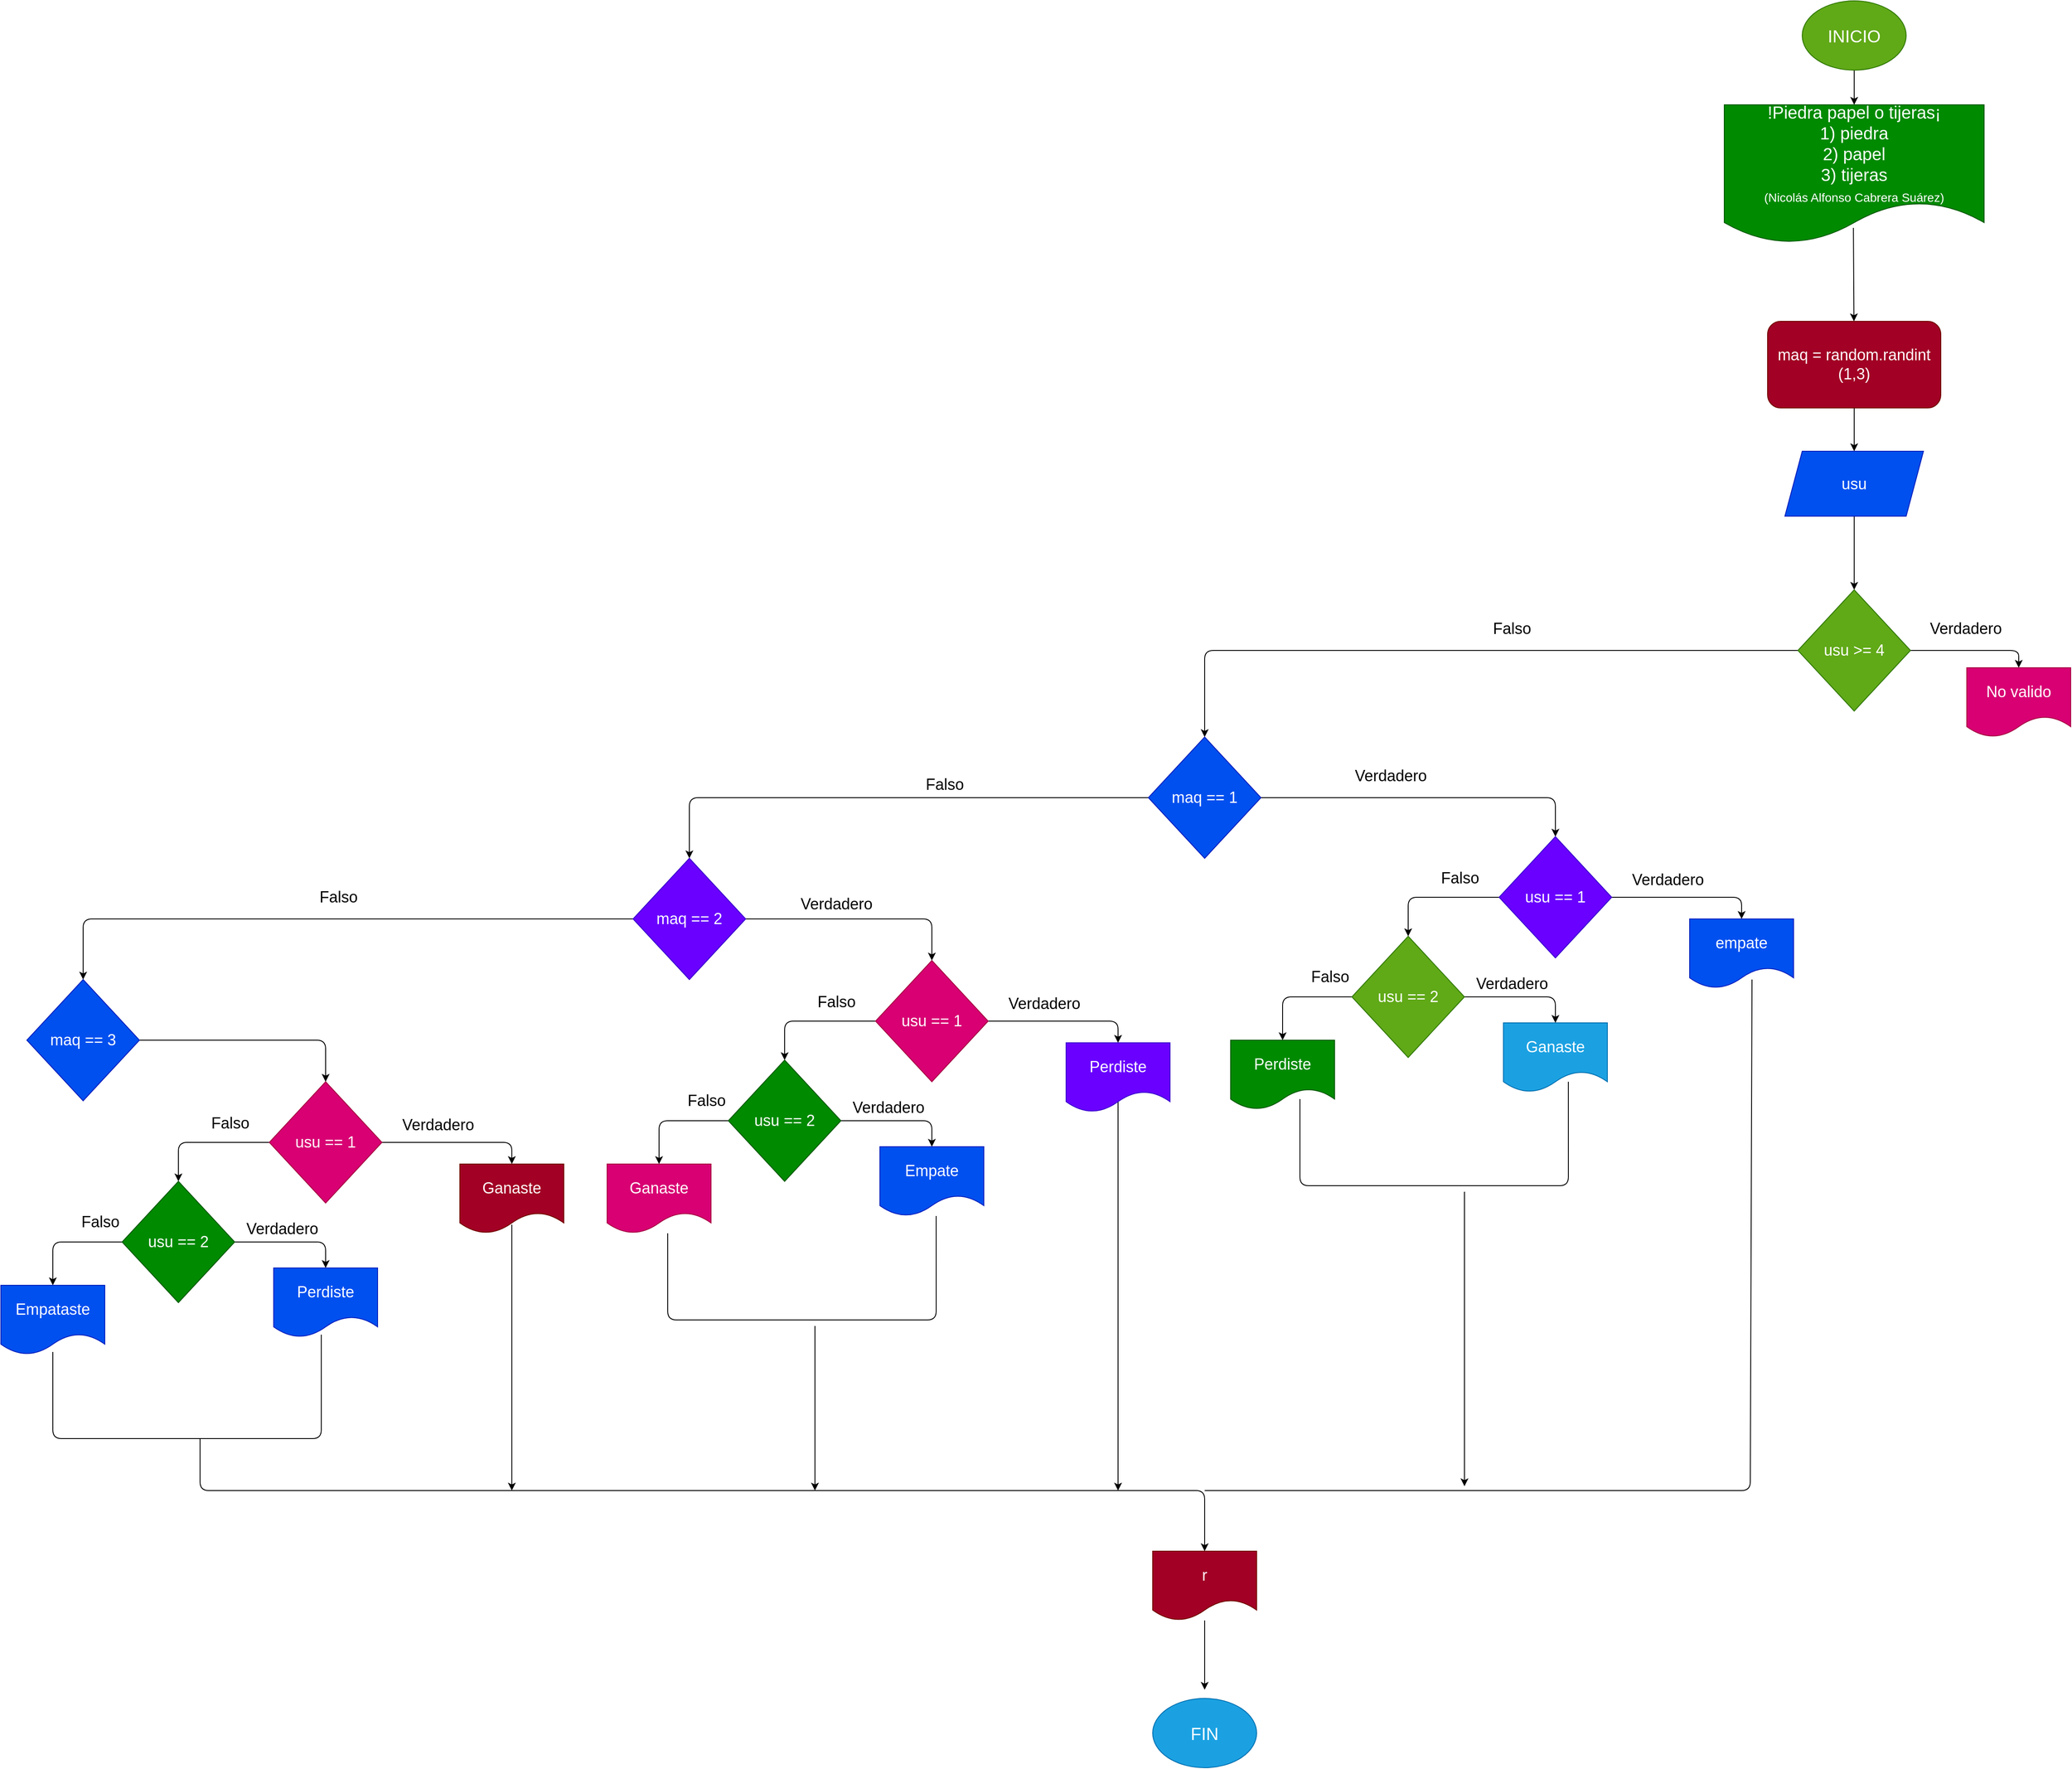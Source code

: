<mxfile>
    <diagram id="aIsZIszX3Dg7gbra_vJY" name="Página-1">
        <mxGraphModel dx="3253" dy="475" grid="1" gridSize="10" guides="1" tooltips="1" connect="1" arrows="1" fold="1" page="1" pageScale="1" pageWidth="827" pageHeight="1169" math="0" shadow="0">
            <root>
                <mxCell id="0"/>
                <mxCell id="1" parent="0"/>
                <mxCell id="21" style="edgeStyle=none;html=1;fontSize=18;" parent="1" source="2" target="3" edge="1">
                    <mxGeometry relative="1" as="geometry"/>
                </mxCell>
                <mxCell id="2" value="&lt;font style=&quot;font-size: 20px;&quot;&gt;INICIO&lt;/font&gt;" style="ellipse;whiteSpace=wrap;html=1;fillColor=#60a917;fontColor=#ffffff;strokeColor=#2D7600;" parent="1" vertex="1">
                    <mxGeometry x="270" y="60" width="120" height="80" as="geometry"/>
                </mxCell>
                <mxCell id="22" style="edgeStyle=none;html=1;fontSize=18;exitX=0.497;exitY=0.888;exitDx=0;exitDy=0;exitPerimeter=0;" parent="1" source="3" target="4" edge="1">
                    <mxGeometry relative="1" as="geometry"/>
                </mxCell>
                <mxCell id="3" value="!Piedra papel o tijeras¡&lt;br&gt;1) piedra&lt;br&gt;2) papel&lt;br&gt;3) tijeras&lt;br&gt;&lt;div style=&quot;&quot;&gt;&lt;span style=&quot;font-size: 14px; background-color: initial;&quot;&gt;(Nicolás Alfonso Cabrera Suárez)&lt;/span&gt;&lt;/div&gt;" style="shape=document;whiteSpace=wrap;html=1;boundedLbl=1;fontSize=20;align=center;fillColor=#008a00;fontColor=#ffffff;strokeColor=#005700;" parent="1" vertex="1">
                    <mxGeometry x="180" y="180" width="300" height="160" as="geometry"/>
                </mxCell>
                <mxCell id="23" style="edgeStyle=none;html=1;fontSize=18;" parent="1" source="4" target="6" edge="1">
                    <mxGeometry relative="1" as="geometry"/>
                </mxCell>
                <mxCell id="4" value="&lt;font style=&quot;font-size: 18px;&quot;&gt;maq = random.randint (1,3)&lt;/font&gt;" style="rounded=1;whiteSpace=wrap;html=1;fontSize=14;fillColor=#a20025;fontColor=#ffffff;strokeColor=#6F0000;" parent="1" vertex="1">
                    <mxGeometry x="230" y="430" width="200" height="100" as="geometry"/>
                </mxCell>
                <mxCell id="55" style="edgeStyle=none;html=1;fontSize=18;" parent="1" source="6" target="53" edge="1">
                    <mxGeometry relative="1" as="geometry"/>
                </mxCell>
                <mxCell id="6" value="usu" style="shape=parallelogram;perimeter=parallelogramPerimeter;whiteSpace=wrap;html=1;fixedSize=1;fontSize=18;fillColor=#0050ef;fontColor=#ffffff;strokeColor=#001DBC;" parent="1" vertex="1">
                    <mxGeometry x="250" y="580" width="160" height="75" as="geometry"/>
                </mxCell>
                <mxCell id="12" style="edgeStyle=none;html=1;exitX=1;exitY=0.5;exitDx=0;exitDy=0;entryX=0.5;entryY=0;entryDx=0;entryDy=0;fontSize=18;" parent="1" source="7" target="9" edge="1">
                    <mxGeometry relative="1" as="geometry">
                        <Array as="points">
                            <mxPoint x="-15" y="980"/>
                        </Array>
                    </mxGeometry>
                </mxCell>
                <mxCell id="75" style="edgeStyle=none;html=1;entryX=0.5;entryY=0;entryDx=0;entryDy=0;fontSize=18;" parent="1" source="7" target="48" edge="1">
                    <mxGeometry relative="1" as="geometry">
                        <Array as="points">
                            <mxPoint x="-1015" y="980"/>
                        </Array>
                    </mxGeometry>
                </mxCell>
                <mxCell id="7" value="maq == 1" style="rhombus;whiteSpace=wrap;html=1;fontSize=18;fillColor=#0050ef;fontColor=#ffffff;strokeColor=#001DBC;" parent="1" vertex="1">
                    <mxGeometry x="-485" y="910" width="130" height="140" as="geometry"/>
                </mxCell>
                <mxCell id="16" style="edgeStyle=none;html=1;entryX=0.5;entryY=0;entryDx=0;entryDy=0;fontSize=18;" parent="1" source="9" target="15" edge="1">
                    <mxGeometry relative="1" as="geometry">
                        <Array as="points">
                            <mxPoint x="-185" y="1095"/>
                        </Array>
                    </mxGeometry>
                </mxCell>
                <mxCell id="31" style="edgeStyle=none;html=1;entryX=0.5;entryY=0;entryDx=0;entryDy=0;fontSize=18;" parent="1" source="9" target="11" edge="1">
                    <mxGeometry relative="1" as="geometry">
                        <Array as="points">
                            <mxPoint x="200" y="1095"/>
                        </Array>
                    </mxGeometry>
                </mxCell>
                <mxCell id="9" value="usu == 1" style="rhombus;whiteSpace=wrap;html=1;fontSize=18;fillColor=#6a00ff;fontColor=#ffffff;strokeColor=#3700CC;" parent="1" vertex="1">
                    <mxGeometry x="-80" y="1025" width="130" height="140" as="geometry"/>
                </mxCell>
                <mxCell id="11" value="empate" style="shape=document;whiteSpace=wrap;html=1;boundedLbl=1;fontSize=18;fillColor=#0050ef;fontColor=#ffffff;strokeColor=#001DBC;" parent="1" vertex="1">
                    <mxGeometry x="140" y="1120" width="120" height="80" as="geometry"/>
                </mxCell>
                <mxCell id="20" style="edgeStyle=none;html=1;entryX=0.5;entryY=0;entryDx=0;entryDy=0;fontSize=18;" parent="1" source="15" target="19" edge="1">
                    <mxGeometry relative="1" as="geometry">
                        <Array as="points">
                            <mxPoint x="-330" y="1210"/>
                        </Array>
                    </mxGeometry>
                </mxCell>
                <mxCell id="30" style="edgeStyle=none;html=1;entryX=0.5;entryY=0;entryDx=0;entryDy=0;fontSize=18;" parent="1" source="15" target="17" edge="1">
                    <mxGeometry relative="1" as="geometry">
                        <Array as="points">
                            <mxPoint x="-15" y="1210"/>
                        </Array>
                    </mxGeometry>
                </mxCell>
                <mxCell id="15" value="usu == 2" style="rhombus;whiteSpace=wrap;html=1;fontSize=18;fillColor=#60a917;fontColor=#ffffff;strokeColor=#2D7600;" parent="1" vertex="1">
                    <mxGeometry x="-250" y="1140" width="130" height="140" as="geometry"/>
                </mxCell>
                <mxCell id="17" value="Ganaste" style="shape=document;whiteSpace=wrap;html=1;boundedLbl=1;fontSize=18;fillColor=#1ba1e2;fontColor=#ffffff;strokeColor=#006EAF;" parent="1" vertex="1">
                    <mxGeometry x="-75" y="1240" width="120" height="80" as="geometry"/>
                </mxCell>
                <mxCell id="19" value="Perdiste" style="shape=document;whiteSpace=wrap;html=1;boundedLbl=1;fontSize=18;fillColor=#008a00;fontColor=#ffffff;strokeColor=#005700;" parent="1" vertex="1">
                    <mxGeometry x="-390" y="1260" width="120" height="80" as="geometry"/>
                </mxCell>
                <mxCell id="25" value="Verdadero" style="text;html=1;strokeColor=none;fillColor=none;align=center;verticalAlign=middle;whiteSpace=wrap;rounded=0;fontSize=18;" parent="1" vertex="1">
                    <mxGeometry x="-250" y="940" width="90" height="30" as="geometry"/>
                </mxCell>
                <mxCell id="26" value="Verdadero" style="text;html=1;strokeColor=none;fillColor=none;align=center;verticalAlign=middle;whiteSpace=wrap;rounded=0;fontSize=18;" parent="1" vertex="1">
                    <mxGeometry x="70" y="1060" width="90" height="30" as="geometry"/>
                </mxCell>
                <mxCell id="27" value="Falso" style="text;html=1;strokeColor=none;fillColor=none;align=center;verticalAlign=middle;whiteSpace=wrap;rounded=0;fontSize=18;" parent="1" vertex="1">
                    <mxGeometry x="-170" y="1058" width="90" height="30" as="geometry"/>
                </mxCell>
                <mxCell id="28" value="Verdadero" style="text;html=1;strokeColor=none;fillColor=none;align=center;verticalAlign=middle;whiteSpace=wrap;rounded=0;fontSize=18;" parent="1" vertex="1">
                    <mxGeometry x="-110" y="1180" width="90" height="30" as="geometry"/>
                </mxCell>
                <mxCell id="29" value="Falso" style="text;html=1;strokeColor=none;fillColor=none;align=center;verticalAlign=middle;whiteSpace=wrap;rounded=0;fontSize=18;" parent="1" vertex="1">
                    <mxGeometry x="-320" y="1172" width="90" height="30" as="geometry"/>
                </mxCell>
                <mxCell id="35" style="edgeStyle=none;html=1;entryX=0.5;entryY=0;entryDx=0;entryDy=0;fontSize=18;" parent="1" source="37" target="41" edge="1">
                    <mxGeometry relative="1" as="geometry">
                        <Array as="points">
                            <mxPoint x="-905" y="1238"/>
                        </Array>
                    </mxGeometry>
                </mxCell>
                <mxCell id="36" style="edgeStyle=none;html=1;entryX=0.5;entryY=0;entryDx=0;entryDy=0;fontSize=18;" parent="1" source="37" target="38" edge="1">
                    <mxGeometry relative="1" as="geometry">
                        <Array as="points">
                            <mxPoint x="-520" y="1238"/>
                        </Array>
                    </mxGeometry>
                </mxCell>
                <mxCell id="37" value="usu == 1" style="rhombus;whiteSpace=wrap;html=1;fontSize=18;fillColor=#d80073;fontColor=#ffffff;strokeColor=#A50040;" parent="1" vertex="1">
                    <mxGeometry x="-800" y="1168" width="130" height="140" as="geometry"/>
                </mxCell>
                <mxCell id="108" style="edgeStyle=none;html=1;fontSize=18;" parent="1" edge="1">
                    <mxGeometry relative="1" as="geometry">
                        <mxPoint x="-520" y="1780" as="targetPoint"/>
                        <mxPoint x="-520" y="1327" as="sourcePoint"/>
                    </mxGeometry>
                </mxCell>
                <mxCell id="38" value="Perdiste" style="shape=document;whiteSpace=wrap;html=1;boundedLbl=1;fontSize=18;fillColor=#6a00ff;fontColor=#ffffff;strokeColor=#3700CC;" parent="1" vertex="1">
                    <mxGeometry x="-580" y="1263" width="120" height="80" as="geometry"/>
                </mxCell>
                <mxCell id="39" style="edgeStyle=none;html=1;entryX=0.5;entryY=0;entryDx=0;entryDy=0;fontSize=18;" parent="1" source="41" target="43" edge="1">
                    <mxGeometry relative="1" as="geometry">
                        <Array as="points">
                            <mxPoint x="-1050" y="1353"/>
                        </Array>
                    </mxGeometry>
                </mxCell>
                <mxCell id="40" style="edgeStyle=none;html=1;entryX=0.5;entryY=0;entryDx=0;entryDy=0;fontSize=18;" parent="1" source="41" target="42" edge="1">
                    <mxGeometry relative="1" as="geometry">
                        <Array as="points">
                            <mxPoint x="-735" y="1353"/>
                        </Array>
                    </mxGeometry>
                </mxCell>
                <mxCell id="41" value="usu == 2" style="rhombus;whiteSpace=wrap;html=1;fontSize=18;fillColor=#008a00;fontColor=#ffffff;strokeColor=#005700;" parent="1" vertex="1">
                    <mxGeometry x="-970" y="1283" width="130" height="140" as="geometry"/>
                </mxCell>
                <mxCell id="42" value="Empate" style="shape=document;whiteSpace=wrap;html=1;boundedLbl=1;fontSize=18;fillColor=#0050ef;fontColor=#ffffff;strokeColor=#001DBC;" parent="1" vertex="1">
                    <mxGeometry x="-795" y="1383" width="120" height="80" as="geometry"/>
                </mxCell>
                <mxCell id="43" value="Ganaste" style="shape=document;whiteSpace=wrap;html=1;boundedLbl=1;fontSize=18;fillColor=#d80073;fontColor=#ffffff;strokeColor=#A50040;" parent="1" vertex="1">
                    <mxGeometry x="-1110" y="1403" width="120" height="80" as="geometry"/>
                </mxCell>
                <mxCell id="44" value="Verdadero" style="text;html=1;strokeColor=none;fillColor=none;align=center;verticalAlign=middle;whiteSpace=wrap;rounded=0;fontSize=18;" parent="1" vertex="1">
                    <mxGeometry x="-650" y="1203" width="90" height="30" as="geometry"/>
                </mxCell>
                <mxCell id="45" value="Falso" style="text;html=1;strokeColor=none;fillColor=none;align=center;verticalAlign=middle;whiteSpace=wrap;rounded=0;fontSize=18;" parent="1" vertex="1">
                    <mxGeometry x="-890" y="1201" width="90" height="30" as="geometry"/>
                </mxCell>
                <mxCell id="46" value="Verdadero" style="text;html=1;strokeColor=none;fillColor=none;align=center;verticalAlign=middle;whiteSpace=wrap;rounded=0;fontSize=18;" parent="1" vertex="1">
                    <mxGeometry x="-830" y="1323" width="90" height="30" as="geometry"/>
                </mxCell>
                <mxCell id="47" value="Falso" style="text;html=1;strokeColor=none;fillColor=none;align=center;verticalAlign=middle;whiteSpace=wrap;rounded=0;fontSize=18;" parent="1" vertex="1">
                    <mxGeometry x="-1040" y="1315" width="90" height="30" as="geometry"/>
                </mxCell>
                <mxCell id="51" style="edgeStyle=none;html=1;entryX=0.5;entryY=0;entryDx=0;entryDy=0;fontSize=18;" parent="1" source="48" target="37" edge="1">
                    <mxGeometry relative="1" as="geometry">
                        <Array as="points">
                            <mxPoint x="-735" y="1120"/>
                        </Array>
                    </mxGeometry>
                </mxCell>
                <mxCell id="93" style="edgeStyle=none;html=1;entryX=0.5;entryY=0;entryDx=0;entryDy=0;fontSize=18;" parent="1" source="48" target="74" edge="1">
                    <mxGeometry relative="1" as="geometry">
                        <Array as="points">
                            <mxPoint x="-1715" y="1120"/>
                        </Array>
                    </mxGeometry>
                </mxCell>
                <mxCell id="48" value="maq == 2" style="rhombus;whiteSpace=wrap;html=1;fontSize=18;fillColor=#6a00ff;fontColor=#ffffff;strokeColor=#3700CC;" parent="1" vertex="1">
                    <mxGeometry x="-1080" y="1050" width="130" height="140" as="geometry"/>
                </mxCell>
                <mxCell id="57" style="edgeStyle=none;html=1;entryX=0.5;entryY=0;entryDx=0;entryDy=0;fontSize=18;" parent="1" source="53" target="56" edge="1">
                    <mxGeometry relative="1" as="geometry">
                        <Array as="points">
                            <mxPoint x="520" y="810"/>
                        </Array>
                    </mxGeometry>
                </mxCell>
                <mxCell id="116" style="edgeStyle=none;html=1;entryX=0.5;entryY=0;entryDx=0;entryDy=0;" parent="1" source="53" target="7" edge="1">
                    <mxGeometry relative="1" as="geometry">
                        <Array as="points">
                            <mxPoint x="-420" y="810"/>
                        </Array>
                    </mxGeometry>
                </mxCell>
                <mxCell id="53" value="usu &amp;gt;= 4" style="rhombus;whiteSpace=wrap;html=1;fontSize=18;fillColor=#60a917;fontColor=#ffffff;strokeColor=#2D7600;" parent="1" vertex="1">
                    <mxGeometry x="265" y="740" width="130" height="140" as="geometry"/>
                </mxCell>
                <mxCell id="56" value="No valido" style="shape=document;whiteSpace=wrap;html=1;boundedLbl=1;fontSize=18;fillColor=#d80073;fontColor=#ffffff;strokeColor=#A50040;" parent="1" vertex="1">
                    <mxGeometry x="460" y="830" width="120" height="80" as="geometry"/>
                </mxCell>
                <mxCell id="58" value="Verdadero" style="text;html=1;strokeColor=none;fillColor=none;align=center;verticalAlign=middle;whiteSpace=wrap;rounded=0;fontSize=18;" parent="1" vertex="1">
                    <mxGeometry x="414" y="770" width="90" height="30" as="geometry"/>
                </mxCell>
                <mxCell id="59" value="Falso" style="text;html=1;strokeColor=none;fillColor=none;align=center;verticalAlign=middle;whiteSpace=wrap;rounded=0;fontSize=18;" parent="1" vertex="1">
                    <mxGeometry x="-110" y="770" width="90" height="30" as="geometry"/>
                </mxCell>
                <mxCell id="60" style="edgeStyle=none;html=1;entryX=0.5;entryY=0;entryDx=0;entryDy=0;fontSize=18;" parent="1" source="62" target="66" edge="1">
                    <mxGeometry relative="1" as="geometry">
                        <Array as="points">
                            <mxPoint x="-1605" y="1378"/>
                        </Array>
                    </mxGeometry>
                </mxCell>
                <mxCell id="61" style="edgeStyle=none;html=1;entryX=0.5;entryY=0;entryDx=0;entryDy=0;fontSize=18;" parent="1" source="62" target="63" edge="1">
                    <mxGeometry relative="1" as="geometry">
                        <Array as="points">
                            <mxPoint x="-1220" y="1378"/>
                        </Array>
                    </mxGeometry>
                </mxCell>
                <mxCell id="62" value="usu == 1" style="rhombus;whiteSpace=wrap;html=1;fontSize=18;fillColor=#d80073;fontColor=#ffffff;strokeColor=#A50040;" parent="1" vertex="1">
                    <mxGeometry x="-1500" y="1308" width="130" height="140" as="geometry"/>
                </mxCell>
                <mxCell id="105" style="edgeStyle=none;html=1;fontSize=18;" parent="1" edge="1">
                    <mxGeometry relative="1" as="geometry">
                        <mxPoint x="-1220" y="1780" as="targetPoint"/>
                        <mxPoint x="-1220" y="1473" as="sourcePoint"/>
                    </mxGeometry>
                </mxCell>
                <mxCell id="63" value="Ganaste" style="shape=document;whiteSpace=wrap;html=1;boundedLbl=1;fontSize=18;fillColor=#a20025;fontColor=#ffffff;strokeColor=#6F0000;" parent="1" vertex="1">
                    <mxGeometry x="-1280" y="1403" width="120" height="80" as="geometry"/>
                </mxCell>
                <mxCell id="64" style="edgeStyle=none;html=1;entryX=0.5;entryY=0;entryDx=0;entryDy=0;fontSize=18;" parent="1" source="66" target="68" edge="1">
                    <mxGeometry relative="1" as="geometry">
                        <Array as="points">
                            <mxPoint x="-1750" y="1493"/>
                        </Array>
                    </mxGeometry>
                </mxCell>
                <mxCell id="65" style="edgeStyle=none;html=1;entryX=0.5;entryY=0;entryDx=0;entryDy=0;fontSize=18;" parent="1" source="66" target="67" edge="1">
                    <mxGeometry relative="1" as="geometry">
                        <Array as="points">
                            <mxPoint x="-1435" y="1493"/>
                        </Array>
                    </mxGeometry>
                </mxCell>
                <mxCell id="66" value="usu == 2" style="rhombus;whiteSpace=wrap;html=1;fontSize=18;fillColor=#008a00;fontColor=#ffffff;strokeColor=#005700;" parent="1" vertex="1">
                    <mxGeometry x="-1670" y="1423" width="130" height="140" as="geometry"/>
                </mxCell>
                <mxCell id="67" value="Perdiste" style="shape=document;whiteSpace=wrap;html=1;boundedLbl=1;fontSize=18;fillColor=#0050ef;fontColor=#ffffff;strokeColor=#001DBC;" parent="1" vertex="1">
                    <mxGeometry x="-1495" y="1523" width="120" height="80" as="geometry"/>
                </mxCell>
                <mxCell id="68" value="Empataste" style="shape=document;whiteSpace=wrap;html=1;boundedLbl=1;fontSize=18;fillColor=#0050ef;fontColor=#ffffff;strokeColor=#001DBC;" parent="1" vertex="1">
                    <mxGeometry x="-1810" y="1543" width="120" height="80" as="geometry"/>
                </mxCell>
                <mxCell id="69" value="Verdadero" style="text;html=1;strokeColor=none;fillColor=none;align=center;verticalAlign=middle;whiteSpace=wrap;rounded=0;fontSize=18;" parent="1" vertex="1">
                    <mxGeometry x="-1350" y="1343" width="90" height="30" as="geometry"/>
                </mxCell>
                <mxCell id="70" value="Falso" style="text;html=1;strokeColor=none;fillColor=none;align=center;verticalAlign=middle;whiteSpace=wrap;rounded=0;fontSize=18;" parent="1" vertex="1">
                    <mxGeometry x="-1590" y="1341" width="90" height="30" as="geometry"/>
                </mxCell>
                <mxCell id="71" value="Verdadero" style="text;html=1;strokeColor=none;fillColor=none;align=center;verticalAlign=middle;whiteSpace=wrap;rounded=0;fontSize=18;" parent="1" vertex="1">
                    <mxGeometry x="-1530" y="1463" width="90" height="30" as="geometry"/>
                </mxCell>
                <mxCell id="72" value="Falso" style="text;html=1;strokeColor=none;fillColor=none;align=center;verticalAlign=middle;whiteSpace=wrap;rounded=0;fontSize=18;" parent="1" vertex="1">
                    <mxGeometry x="-1740" y="1455" width="90" height="30" as="geometry"/>
                </mxCell>
                <mxCell id="73" style="edgeStyle=none;html=1;entryX=0.5;entryY=0;entryDx=0;entryDy=0;fontSize=18;" parent="1" source="74" target="62" edge="1">
                    <mxGeometry relative="1" as="geometry">
                        <Array as="points">
                            <mxPoint x="-1435" y="1260"/>
                        </Array>
                    </mxGeometry>
                </mxCell>
                <mxCell id="74" value="maq == 3" style="rhombus;whiteSpace=wrap;html=1;fontSize=18;fillColor=#0050ef;fontColor=#ffffff;strokeColor=#001DBC;" parent="1" vertex="1">
                    <mxGeometry x="-1780" y="1190" width="130" height="140" as="geometry"/>
                </mxCell>
                <mxCell id="76" value="Falso" style="text;html=1;strokeColor=none;fillColor=none;align=center;verticalAlign=middle;whiteSpace=wrap;rounded=0;fontSize=18;" parent="1" vertex="1">
                    <mxGeometry x="-765" y="950" width="90" height="30" as="geometry"/>
                </mxCell>
                <mxCell id="94" value="Falso" style="text;html=1;strokeColor=none;fillColor=none;align=center;verticalAlign=middle;whiteSpace=wrap;rounded=0;fontSize=18;" parent="1" vertex="1">
                    <mxGeometry x="-1465" y="1080" width="90" height="30" as="geometry"/>
                </mxCell>
                <mxCell id="113" style="edgeStyle=none;html=1;fontSize=18;" parent="1" source="95" edge="1">
                    <mxGeometry relative="1" as="geometry">
                        <mxPoint x="-420" y="2010" as="targetPoint"/>
                    </mxGeometry>
                </mxCell>
                <mxCell id="95" value="r" style="shape=document;whiteSpace=wrap;html=1;boundedLbl=1;fontSize=18;fillColor=#a20025;fontColor=#ffffff;strokeColor=#6F0000;" parent="1" vertex="1">
                    <mxGeometry x="-480" y="1850" width="120" height="80" as="geometry"/>
                </mxCell>
                <mxCell id="98" value="" style="endArrow=none;html=1;fontSize=18;entryX=0.5;entryY=0.963;entryDx=0;entryDy=0;entryPerimeter=0;" parent="1" target="68" edge="1">
                    <mxGeometry width="50" height="50" relative="1" as="geometry">
                        <mxPoint x="-1580" y="1720" as="sourcePoint"/>
                        <mxPoint x="-1080" y="1630" as="targetPoint"/>
                        <Array as="points">
                            <mxPoint x="-1750" y="1720"/>
                        </Array>
                    </mxGeometry>
                </mxCell>
                <mxCell id="99" value="" style="endArrow=none;html=1;fontSize=18;exitX=0.458;exitY=0.963;exitDx=0;exitDy=0;exitPerimeter=0;" parent="1" source="67" edge="1">
                    <mxGeometry width="50" height="50" relative="1" as="geometry">
                        <mxPoint x="-1130" y="1680" as="sourcePoint"/>
                        <mxPoint x="-1580" y="1720" as="targetPoint"/>
                        <Array as="points">
                            <mxPoint x="-1440" y="1720"/>
                        </Array>
                    </mxGeometry>
                </mxCell>
                <mxCell id="100" value="" style="endArrow=none;html=1;fontSize=18;entryX=0.5;entryY=0.963;entryDx=0;entryDy=0;entryPerimeter=0;" parent="1" edge="1">
                    <mxGeometry width="50" height="50" relative="1" as="geometry">
                        <mxPoint x="-870" y="1582.96" as="sourcePoint"/>
                        <mxPoint x="-1040" y="1483" as="targetPoint"/>
                        <Array as="points">
                            <mxPoint x="-1040" y="1582.96"/>
                        </Array>
                    </mxGeometry>
                </mxCell>
                <mxCell id="101" value="" style="endArrow=none;html=1;fontSize=18;exitX=0.458;exitY=0.963;exitDx=0;exitDy=0;exitPerimeter=0;" parent="1" edge="1">
                    <mxGeometry width="50" height="50" relative="1" as="geometry">
                        <mxPoint x="-730.04" y="1463" as="sourcePoint"/>
                        <mxPoint x="-870" y="1582.96" as="targetPoint"/>
                        <Array as="points">
                            <mxPoint x="-730" y="1582.96"/>
                        </Array>
                    </mxGeometry>
                </mxCell>
                <mxCell id="102" value="" style="endArrow=none;html=1;fontSize=18;entryX=0.5;entryY=0.963;entryDx=0;entryDy=0;entryPerimeter=0;" parent="1" edge="1">
                    <mxGeometry width="50" height="50" relative="1" as="geometry">
                        <mxPoint x="-140" y="1427.96" as="sourcePoint"/>
                        <mxPoint x="-310" y="1328" as="targetPoint"/>
                        <Array as="points">
                            <mxPoint x="-310" y="1427.96"/>
                        </Array>
                    </mxGeometry>
                </mxCell>
                <mxCell id="103" value="" style="endArrow=none;html=1;fontSize=18;exitX=0.458;exitY=0.963;exitDx=0;exitDy=0;exitPerimeter=0;" parent="1" edge="1">
                    <mxGeometry width="50" height="50" relative="1" as="geometry">
                        <mxPoint x="-0.04" y="1308" as="sourcePoint"/>
                        <mxPoint x="-140" y="1427.96" as="targetPoint"/>
                        <Array as="points">
                            <mxPoint y="1427.96"/>
                        </Array>
                    </mxGeometry>
                </mxCell>
                <mxCell id="104" value="" style="endArrow=classic;html=1;fontSize=18;entryX=0.5;entryY=0;entryDx=0;entryDy=0;" parent="1" target="95" edge="1">
                    <mxGeometry width="50" height="50" relative="1" as="geometry">
                        <mxPoint x="-1580" y="1720" as="sourcePoint"/>
                        <mxPoint x="-1130" y="1630" as="targetPoint"/>
                        <Array as="points">
                            <mxPoint x="-1580" y="1780"/>
                            <mxPoint x="-420" y="1780"/>
                        </Array>
                    </mxGeometry>
                </mxCell>
                <mxCell id="106" value="Verdadero" style="text;html=1;strokeColor=none;fillColor=none;align=center;verticalAlign=middle;whiteSpace=wrap;rounded=0;fontSize=18;" parent="1" vertex="1">
                    <mxGeometry x="-890" y="1088" width="90" height="30" as="geometry"/>
                </mxCell>
                <mxCell id="110" value="" style="endArrow=none;html=1;fontSize=18;entryX=0.6;entryY=0.875;entryDx=0;entryDy=0;entryPerimeter=0;" parent="1" target="11" edge="1">
                    <mxGeometry width="50" height="50" relative="1" as="geometry">
                        <mxPoint x="-420" y="1780" as="sourcePoint"/>
                        <mxPoint x="-70" y="1430" as="targetPoint"/>
                        <Array as="points">
                            <mxPoint x="210" y="1780"/>
                        </Array>
                    </mxGeometry>
                </mxCell>
                <mxCell id="111" value="" style="endArrow=classic;html=1;fontSize=18;" parent="1" edge="1">
                    <mxGeometry width="50" height="50" relative="1" as="geometry">
                        <mxPoint x="-120" y="1435" as="sourcePoint"/>
                        <mxPoint x="-120" y="1775" as="targetPoint"/>
                    </mxGeometry>
                </mxCell>
                <mxCell id="114" value="&lt;font style=&quot;font-size: 20px;&quot;&gt;FIN&lt;/font&gt;" style="ellipse;whiteSpace=wrap;html=1;fillColor=#1ba1e2;fontColor=#ffffff;strokeColor=#006EAF;" parent="1" vertex="1">
                    <mxGeometry x="-480" y="2020" width="120" height="80" as="geometry"/>
                </mxCell>
                <mxCell id="115" value="" style="endArrow=classic;html=1;fontSize=18;" parent="1" edge="1">
                    <mxGeometry width="50" height="50" relative="1" as="geometry">
                        <mxPoint x="-870" y="1590" as="sourcePoint"/>
                        <mxPoint x="-870" y="1780" as="targetPoint"/>
                    </mxGeometry>
                </mxCell>
            </root>
        </mxGraphModel>
    </diagram>
</mxfile>